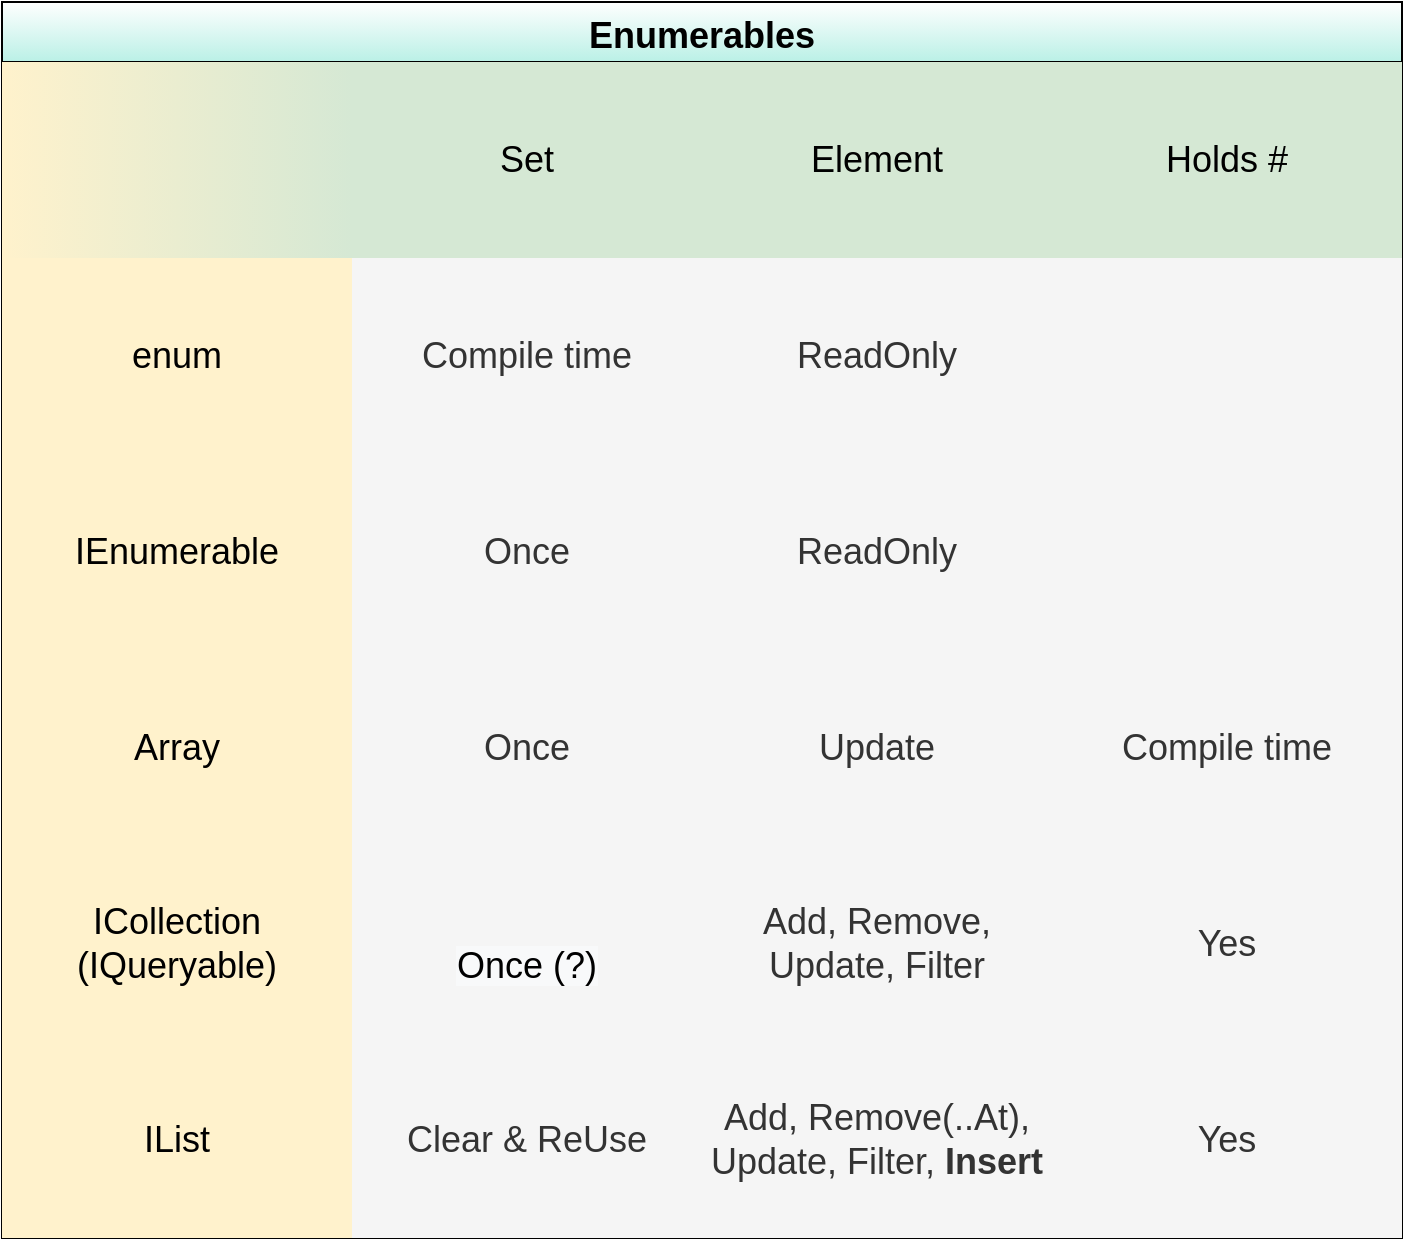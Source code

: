 <mxfile version="16.2.2" type="device"><diagram id="ENJ4QYI0h4XAQvElMASj" name="Page-1"><mxGraphModel dx="1107" dy="713" grid="1" gridSize="10" guides="1" tooltips="1" connect="1" arrows="1" fold="1" page="1" pageScale="1" pageWidth="1654" pageHeight="1169" math="0" shadow="0"><root><mxCell id="0"/><mxCell id="1" parent="0"/><mxCell id="hqyaAVsJIqPO6eZVe2Oo-2" value="Enumerables" style="shape=table;startSize=30;container=1;collapsible=0;childLayout=tableLayout;fontStyle=1;align=center;fontSize=18;swimlaneFillColor=none;gradientColor=#ffffff;fillColor=#BAF0E6;gradientDirection=north;" vertex="1" parent="1"><mxGeometry x="440" y="240" width="700" height="618" as="geometry"/></mxCell><mxCell id="hqyaAVsJIqPO6eZVe2Oo-32" style="shape=tableRow;horizontal=0;startSize=0;swimlaneHead=0;swimlaneBody=0;top=0;left=0;bottom=0;right=0;collapsible=0;dropTarget=0;fillColor=none;points=[[0,0.5],[1,0.5]];portConstraint=eastwest;" vertex="1" parent="hqyaAVsJIqPO6eZVe2Oo-2"><mxGeometry y="30" width="700" height="98" as="geometry"/></mxCell><mxCell id="hqyaAVsJIqPO6eZVe2Oo-33" style="shape=partialRectangle;html=1;whiteSpace=wrap;connectable=0;top=0;left=0;bottom=0;right=0;overflow=hidden;fontSize=18;gradientDirection=west;fillColor=#d5e8d4;strokeColor=#82b366;gradientColor=#FFF2CC;" vertex="1" parent="hqyaAVsJIqPO6eZVe2Oo-32"><mxGeometry width="175" height="98" as="geometry"><mxRectangle width="175" height="98" as="alternateBounds"/></mxGeometry></mxCell><mxCell id="hqyaAVsJIqPO6eZVe2Oo-34" value="Set" style="shape=partialRectangle;html=1;whiteSpace=wrap;connectable=0;fillColor=#d5e8d4;top=0;left=0;bottom=0;right=0;overflow=hidden;fontSize=18;strokeColor=#82b366;" vertex="1" parent="hqyaAVsJIqPO6eZVe2Oo-32"><mxGeometry x="175" width="175" height="98" as="geometry"><mxRectangle width="175" height="98" as="alternateBounds"/></mxGeometry></mxCell><mxCell id="hqyaAVsJIqPO6eZVe2Oo-35" value="Element" style="shape=partialRectangle;html=1;whiteSpace=wrap;connectable=0;fillColor=#d5e8d4;top=0;left=0;bottom=0;right=0;overflow=hidden;fontSize=18;strokeColor=#82b366;" vertex="1" parent="hqyaAVsJIqPO6eZVe2Oo-32"><mxGeometry x="350" width="175" height="98" as="geometry"><mxRectangle width="175" height="98" as="alternateBounds"/></mxGeometry></mxCell><mxCell id="hqyaAVsJIqPO6eZVe2Oo-37" value="Holds #" style="shape=partialRectangle;html=1;whiteSpace=wrap;connectable=0;fillColor=#d5e8d4;top=0;left=0;bottom=0;right=0;overflow=hidden;fontSize=18;strokeColor=#82b366;" vertex="1" parent="hqyaAVsJIqPO6eZVe2Oo-32"><mxGeometry x="525" width="175" height="98" as="geometry"><mxRectangle width="175" height="98" as="alternateBounds"/></mxGeometry></mxCell><mxCell id="hqyaAVsJIqPO6eZVe2Oo-3" value="" style="shape=tableRow;horizontal=0;startSize=0;swimlaneHead=0;swimlaneBody=0;top=0;left=0;bottom=0;right=0;collapsible=0;dropTarget=0;fillColor=none;points=[[0,0.5],[1,0.5]];portConstraint=eastwest;" vertex="1" parent="hqyaAVsJIqPO6eZVe2Oo-2"><mxGeometry y="128" width="700" height="98" as="geometry"/></mxCell><mxCell id="hqyaAVsJIqPO6eZVe2Oo-4" value="&lt;font style=&quot;font-size: 18px&quot;&gt;enum&lt;/font&gt;" style="shape=partialRectangle;html=1;whiteSpace=wrap;connectable=0;fillColor=#fff2cc;top=0;left=0;bottom=0;right=0;overflow=hidden;fontSize=18;strokeColor=#d6b656;" vertex="1" parent="hqyaAVsJIqPO6eZVe2Oo-3"><mxGeometry width="175" height="98" as="geometry"><mxRectangle width="175" height="98" as="alternateBounds"/></mxGeometry></mxCell><mxCell id="hqyaAVsJIqPO6eZVe2Oo-5" value="Compile time" style="shape=partialRectangle;html=1;whiteSpace=wrap;connectable=0;fillColor=#f5f5f5;top=0;left=0;bottom=0;right=0;overflow=hidden;fontSize=18;fontColor=#333333;strokeColor=#666666;" vertex="1" parent="hqyaAVsJIqPO6eZVe2Oo-3"><mxGeometry x="175" width="175" height="98" as="geometry"><mxRectangle width="175" height="98" as="alternateBounds"/></mxGeometry></mxCell><mxCell id="hqyaAVsJIqPO6eZVe2Oo-6" value="ReadOnly" style="shape=partialRectangle;html=1;whiteSpace=wrap;connectable=0;fillColor=#f5f5f5;top=0;left=0;bottom=0;right=0;overflow=hidden;fontSize=18;fontColor=#333333;strokeColor=#666666;" vertex="1" parent="hqyaAVsJIqPO6eZVe2Oo-3"><mxGeometry x="350" width="175" height="98" as="geometry"><mxRectangle width="175" height="98" as="alternateBounds"/></mxGeometry></mxCell><mxCell id="hqyaAVsJIqPO6eZVe2Oo-28" value="" style="shape=partialRectangle;html=1;whiteSpace=wrap;connectable=0;fillColor=#f5f5f5;top=0;left=0;bottom=0;right=0;overflow=hidden;fontSize=18;fontColor=#333333;strokeColor=#666666;" vertex="1" parent="hqyaAVsJIqPO6eZVe2Oo-3"><mxGeometry x="525" width="175" height="98" as="geometry"><mxRectangle width="175" height="98" as="alternateBounds"/></mxGeometry></mxCell><mxCell id="hqyaAVsJIqPO6eZVe2Oo-7" value="" style="shape=tableRow;horizontal=0;startSize=0;swimlaneHead=0;swimlaneBody=0;top=0;left=0;bottom=0;right=0;collapsible=0;dropTarget=0;fillColor=none;points=[[0,0.5],[1,0.5]];portConstraint=eastwest;" vertex="1" parent="hqyaAVsJIqPO6eZVe2Oo-2"><mxGeometry y="226" width="700" height="98" as="geometry"/></mxCell><mxCell id="hqyaAVsJIqPO6eZVe2Oo-8" value="IEnumerable" style="shape=partialRectangle;html=1;whiteSpace=wrap;connectable=0;fillColor=#fff2cc;top=0;left=0;bottom=0;right=0;overflow=hidden;fontSize=18;strokeColor=#d6b656;" vertex="1" parent="hqyaAVsJIqPO6eZVe2Oo-7"><mxGeometry width="175" height="98" as="geometry"><mxRectangle width="175" height="98" as="alternateBounds"/></mxGeometry></mxCell><mxCell id="hqyaAVsJIqPO6eZVe2Oo-9" value="Once" style="shape=partialRectangle;html=1;whiteSpace=wrap;connectable=0;fillColor=#f5f5f5;top=0;left=0;bottom=0;right=0;overflow=hidden;fontSize=18;fontColor=#333333;strokeColor=#666666;" vertex="1" parent="hqyaAVsJIqPO6eZVe2Oo-7"><mxGeometry x="175" width="175" height="98" as="geometry"><mxRectangle width="175" height="98" as="alternateBounds"/></mxGeometry></mxCell><mxCell id="hqyaAVsJIqPO6eZVe2Oo-10" value="&lt;span&gt;ReadOnly&lt;/span&gt;" style="shape=partialRectangle;html=1;whiteSpace=wrap;connectable=0;fillColor=#f5f5f5;top=0;left=0;bottom=0;right=0;overflow=hidden;fontSize=18;fontColor=#333333;strokeColor=#666666;" vertex="1" parent="hqyaAVsJIqPO6eZVe2Oo-7"><mxGeometry x="350" width="175" height="98" as="geometry"><mxRectangle width="175" height="98" as="alternateBounds"/></mxGeometry></mxCell><mxCell id="hqyaAVsJIqPO6eZVe2Oo-29" value="" style="shape=partialRectangle;html=1;whiteSpace=wrap;connectable=0;fillColor=#f5f5f5;top=0;left=0;bottom=0;right=0;overflow=hidden;fontSize=18;fontColor=#333333;strokeColor=#666666;" vertex="1" parent="hqyaAVsJIqPO6eZVe2Oo-7"><mxGeometry x="525" width="175" height="98" as="geometry"><mxRectangle width="175" height="98" as="alternateBounds"/></mxGeometry></mxCell><mxCell id="hqyaAVsJIqPO6eZVe2Oo-99" style="shape=tableRow;horizontal=0;startSize=0;swimlaneHead=0;swimlaneBody=0;top=0;left=0;bottom=0;right=0;collapsible=0;dropTarget=0;fillColor=none;points=[[0,0.5],[1,0.5]];portConstraint=eastwest;" vertex="1" parent="hqyaAVsJIqPO6eZVe2Oo-2"><mxGeometry y="324" width="700" height="98" as="geometry"/></mxCell><mxCell id="hqyaAVsJIqPO6eZVe2Oo-100" value="Array" style="shape=partialRectangle;html=1;whiteSpace=wrap;connectable=0;fillColor=#fff2cc;top=0;left=0;bottom=0;right=0;overflow=hidden;fontSize=18;strokeColor=#d6b656;" vertex="1" parent="hqyaAVsJIqPO6eZVe2Oo-99"><mxGeometry width="175" height="98" as="geometry"><mxRectangle width="175" height="98" as="alternateBounds"/></mxGeometry></mxCell><mxCell id="hqyaAVsJIqPO6eZVe2Oo-101" value="Once" style="shape=partialRectangle;html=1;whiteSpace=wrap;connectable=0;fillColor=#f5f5f5;top=0;left=0;bottom=0;right=0;overflow=hidden;fontSize=18;fontColor=#333333;strokeColor=#666666;" vertex="1" parent="hqyaAVsJIqPO6eZVe2Oo-99"><mxGeometry x="175" width="175" height="98" as="geometry"><mxRectangle width="175" height="98" as="alternateBounds"/></mxGeometry></mxCell><mxCell id="hqyaAVsJIqPO6eZVe2Oo-102" value="Update" style="shape=partialRectangle;html=1;whiteSpace=wrap;connectable=0;fillColor=#f5f5f5;top=0;left=0;bottom=0;right=0;overflow=hidden;fontSize=18;fontColor=#333333;strokeColor=#666666;" vertex="1" parent="hqyaAVsJIqPO6eZVe2Oo-99"><mxGeometry x="350" width="175" height="98" as="geometry"><mxRectangle width="175" height="98" as="alternateBounds"/></mxGeometry></mxCell><mxCell id="hqyaAVsJIqPO6eZVe2Oo-103" value="Compile time" style="shape=partialRectangle;html=1;whiteSpace=wrap;connectable=0;fillColor=#f5f5f5;top=0;left=0;bottom=0;right=0;overflow=hidden;fontSize=18;fontColor=#333333;strokeColor=#666666;" vertex="1" parent="hqyaAVsJIqPO6eZVe2Oo-99"><mxGeometry x="525" width="175" height="98" as="geometry"><mxRectangle width="175" height="98" as="alternateBounds"/></mxGeometry></mxCell><mxCell id="hqyaAVsJIqPO6eZVe2Oo-11" value="" style="shape=tableRow;horizontal=0;startSize=0;swimlaneHead=0;swimlaneBody=0;top=0;left=0;bottom=0;right=0;collapsible=0;dropTarget=0;fillColor=none;points=[[0,0.5],[1,0.5]];portConstraint=eastwest;" vertex="1" parent="hqyaAVsJIqPO6eZVe2Oo-2"><mxGeometry y="422" width="700" height="98" as="geometry"/></mxCell><mxCell id="hqyaAVsJIqPO6eZVe2Oo-12" value="&lt;font style=&quot;font-size: 18px&quot;&gt;ICollection&lt;br&gt;(IQueryable)&lt;br&gt;&lt;/font&gt;" style="shape=partialRectangle;html=1;whiteSpace=wrap;connectable=0;fillColor=#fff2cc;top=0;left=0;bottom=0;right=0;overflow=hidden;fontSize=18;strokeColor=#d6b656;" vertex="1" parent="hqyaAVsJIqPO6eZVe2Oo-11"><mxGeometry width="175" height="98" as="geometry"><mxRectangle width="175" height="98" as="alternateBounds"/></mxGeometry></mxCell><mxCell id="hqyaAVsJIqPO6eZVe2Oo-13" value="&lt;br&gt;&lt;span style=&quot;color: rgb(0 , 0 , 0) ; font-family: &amp;#34;helvetica&amp;#34; ; font-size: 18px ; font-style: normal ; font-weight: 400 ; letter-spacing: normal ; text-align: center ; text-indent: 0px ; text-transform: none ; word-spacing: 0px ; background-color: rgb(248 , 249 , 250) ; display: inline ; float: none&quot;&gt;Once (?)&lt;/span&gt;&lt;br&gt;" style="shape=partialRectangle;html=1;whiteSpace=wrap;connectable=0;fillColor=#f5f5f5;top=0;left=0;bottom=0;right=0;overflow=hidden;fontSize=18;fontColor=#333333;strokeColor=#666666;" vertex="1" parent="hqyaAVsJIqPO6eZVe2Oo-11"><mxGeometry x="175" width="175" height="98" as="geometry"><mxRectangle width="175" height="98" as="alternateBounds"/></mxGeometry></mxCell><mxCell id="hqyaAVsJIqPO6eZVe2Oo-14" value="Add, Remove, Update, Filter" style="shape=partialRectangle;html=1;whiteSpace=wrap;connectable=0;fillColor=#f5f5f5;top=0;left=0;bottom=0;right=0;overflow=hidden;fontSize=18;fontColor=#333333;strokeColor=#666666;" vertex="1" parent="hqyaAVsJIqPO6eZVe2Oo-11"><mxGeometry x="350" width="175" height="98" as="geometry"><mxRectangle width="175" height="98" as="alternateBounds"/></mxGeometry></mxCell><mxCell id="hqyaAVsJIqPO6eZVe2Oo-30" value="Yes" style="shape=partialRectangle;html=1;whiteSpace=wrap;connectable=0;fillColor=#f5f5f5;top=0;left=0;bottom=0;right=0;overflow=hidden;fontSize=18;fontColor=#333333;strokeColor=#666666;" vertex="1" parent="hqyaAVsJIqPO6eZVe2Oo-11"><mxGeometry x="525" width="175" height="98" as="geometry"><mxRectangle width="175" height="98" as="alternateBounds"/></mxGeometry></mxCell><mxCell id="hqyaAVsJIqPO6eZVe2Oo-18" style="shape=tableRow;horizontal=0;startSize=0;swimlaneHead=0;swimlaneBody=0;top=0;left=0;bottom=0;right=0;collapsible=0;dropTarget=0;fillColor=none;points=[[0,0.5],[1,0.5]];portConstraint=eastwest;" vertex="1" parent="hqyaAVsJIqPO6eZVe2Oo-2"><mxGeometry y="520" width="700" height="98" as="geometry"/></mxCell><mxCell id="hqyaAVsJIqPO6eZVe2Oo-19" value="&lt;font style=&quot;font-size: 18px&quot;&gt;IList&lt;/font&gt;" style="shape=partialRectangle;html=1;whiteSpace=wrap;connectable=0;fillColor=#fff2cc;top=0;left=0;bottom=0;right=0;overflow=hidden;fontSize=18;strokeColor=#d6b656;" vertex="1" parent="hqyaAVsJIqPO6eZVe2Oo-18"><mxGeometry width="175" height="98" as="geometry"><mxRectangle width="175" height="98" as="alternateBounds"/></mxGeometry></mxCell><mxCell id="hqyaAVsJIqPO6eZVe2Oo-20" value="Clear &amp;amp; ReUse" style="shape=partialRectangle;html=1;whiteSpace=wrap;connectable=0;fillColor=#f5f5f5;top=0;left=0;bottom=0;right=0;overflow=hidden;fontSize=18;fontColor=#333333;strokeColor=#666666;" vertex="1" parent="hqyaAVsJIqPO6eZVe2Oo-18"><mxGeometry x="175" width="175" height="98" as="geometry"><mxRectangle width="175" height="98" as="alternateBounds"/></mxGeometry></mxCell><mxCell id="hqyaAVsJIqPO6eZVe2Oo-21" value="Add, Remove(..At)&lt;span&gt;, Update, Filter,&amp;nbsp;&lt;/span&gt;&lt;b&gt;Insert&lt;/b&gt;" style="shape=partialRectangle;html=1;whiteSpace=wrap;connectable=0;fillColor=#f5f5f5;top=0;left=0;bottom=0;right=0;overflow=hidden;fontSize=18;fontColor=#333333;strokeColor=#666666;" vertex="1" parent="hqyaAVsJIqPO6eZVe2Oo-18"><mxGeometry x="350" width="175" height="98" as="geometry"><mxRectangle width="175" height="98" as="alternateBounds"/></mxGeometry></mxCell><mxCell id="hqyaAVsJIqPO6eZVe2Oo-31" value="&lt;span&gt;Yes&lt;/span&gt;" style="shape=partialRectangle;html=1;whiteSpace=wrap;connectable=0;fillColor=#f5f5f5;top=0;left=0;bottom=0;right=0;overflow=hidden;fontSize=18;fontColor=#333333;strokeColor=#666666;" vertex="1" parent="hqyaAVsJIqPO6eZVe2Oo-18"><mxGeometry x="525" width="175" height="98" as="geometry"><mxRectangle width="175" height="98" as="alternateBounds"/></mxGeometry></mxCell></root></mxGraphModel></diagram></mxfile>